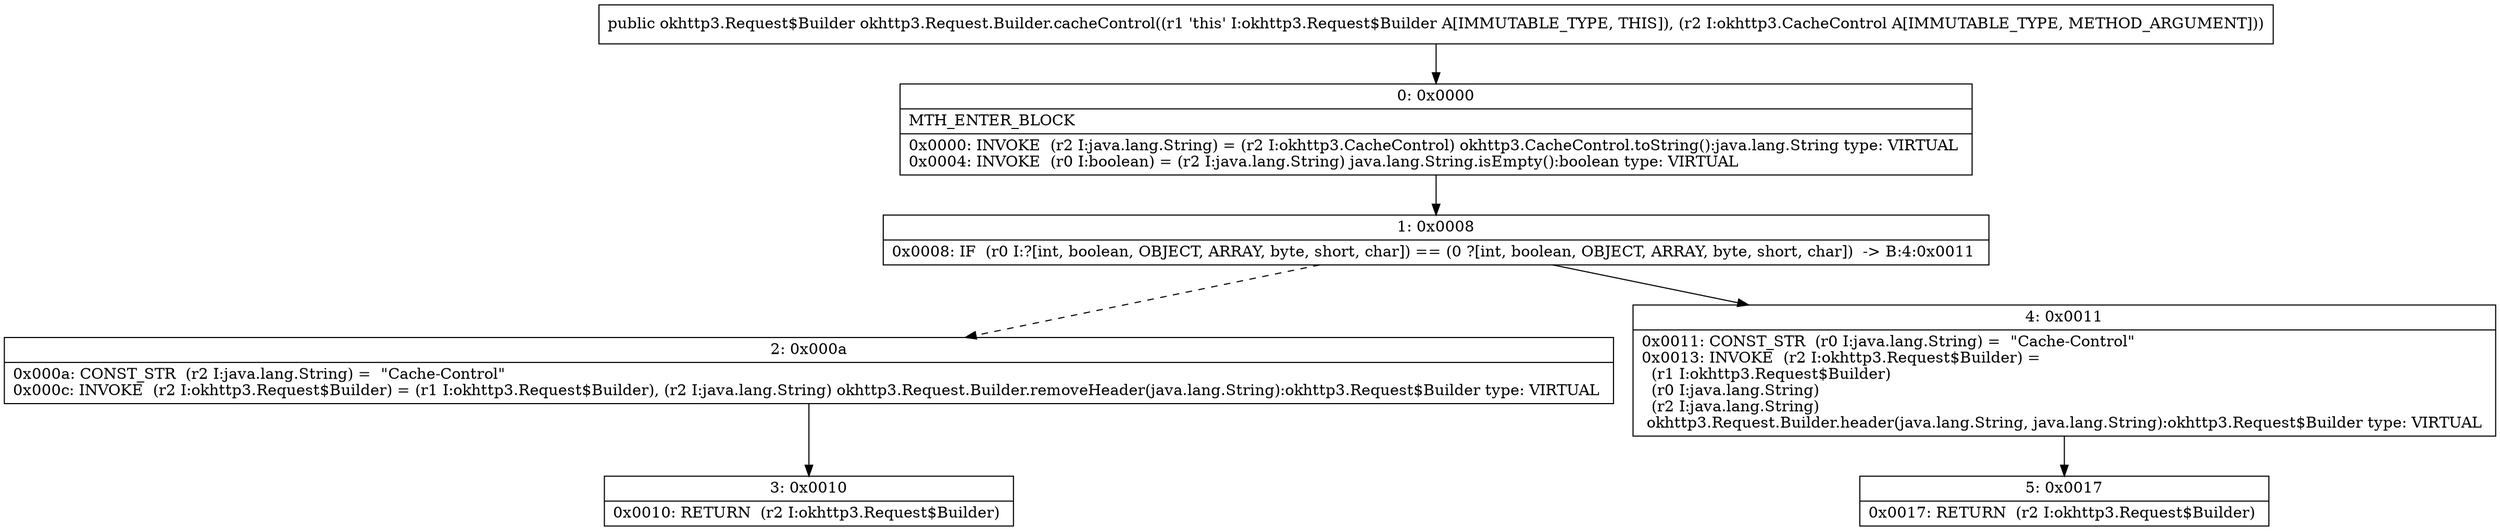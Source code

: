 digraph "CFG forokhttp3.Request.Builder.cacheControl(Lokhttp3\/CacheControl;)Lokhttp3\/Request$Builder;" {
Node_0 [shape=record,label="{0\:\ 0x0000|MTH_ENTER_BLOCK\l|0x0000: INVOKE  (r2 I:java.lang.String) = (r2 I:okhttp3.CacheControl) okhttp3.CacheControl.toString():java.lang.String type: VIRTUAL \l0x0004: INVOKE  (r0 I:boolean) = (r2 I:java.lang.String) java.lang.String.isEmpty():boolean type: VIRTUAL \l}"];
Node_1 [shape=record,label="{1\:\ 0x0008|0x0008: IF  (r0 I:?[int, boolean, OBJECT, ARRAY, byte, short, char]) == (0 ?[int, boolean, OBJECT, ARRAY, byte, short, char])  \-\> B:4:0x0011 \l}"];
Node_2 [shape=record,label="{2\:\ 0x000a|0x000a: CONST_STR  (r2 I:java.lang.String) =  \"Cache\-Control\" \l0x000c: INVOKE  (r2 I:okhttp3.Request$Builder) = (r1 I:okhttp3.Request$Builder), (r2 I:java.lang.String) okhttp3.Request.Builder.removeHeader(java.lang.String):okhttp3.Request$Builder type: VIRTUAL \l}"];
Node_3 [shape=record,label="{3\:\ 0x0010|0x0010: RETURN  (r2 I:okhttp3.Request$Builder) \l}"];
Node_4 [shape=record,label="{4\:\ 0x0011|0x0011: CONST_STR  (r0 I:java.lang.String) =  \"Cache\-Control\" \l0x0013: INVOKE  (r2 I:okhttp3.Request$Builder) = \l  (r1 I:okhttp3.Request$Builder)\l  (r0 I:java.lang.String)\l  (r2 I:java.lang.String)\l okhttp3.Request.Builder.header(java.lang.String, java.lang.String):okhttp3.Request$Builder type: VIRTUAL \l}"];
Node_5 [shape=record,label="{5\:\ 0x0017|0x0017: RETURN  (r2 I:okhttp3.Request$Builder) \l}"];
MethodNode[shape=record,label="{public okhttp3.Request$Builder okhttp3.Request.Builder.cacheControl((r1 'this' I:okhttp3.Request$Builder A[IMMUTABLE_TYPE, THIS]), (r2 I:okhttp3.CacheControl A[IMMUTABLE_TYPE, METHOD_ARGUMENT])) }"];
MethodNode -> Node_0;
Node_0 -> Node_1;
Node_1 -> Node_2[style=dashed];
Node_1 -> Node_4;
Node_2 -> Node_3;
Node_4 -> Node_5;
}

